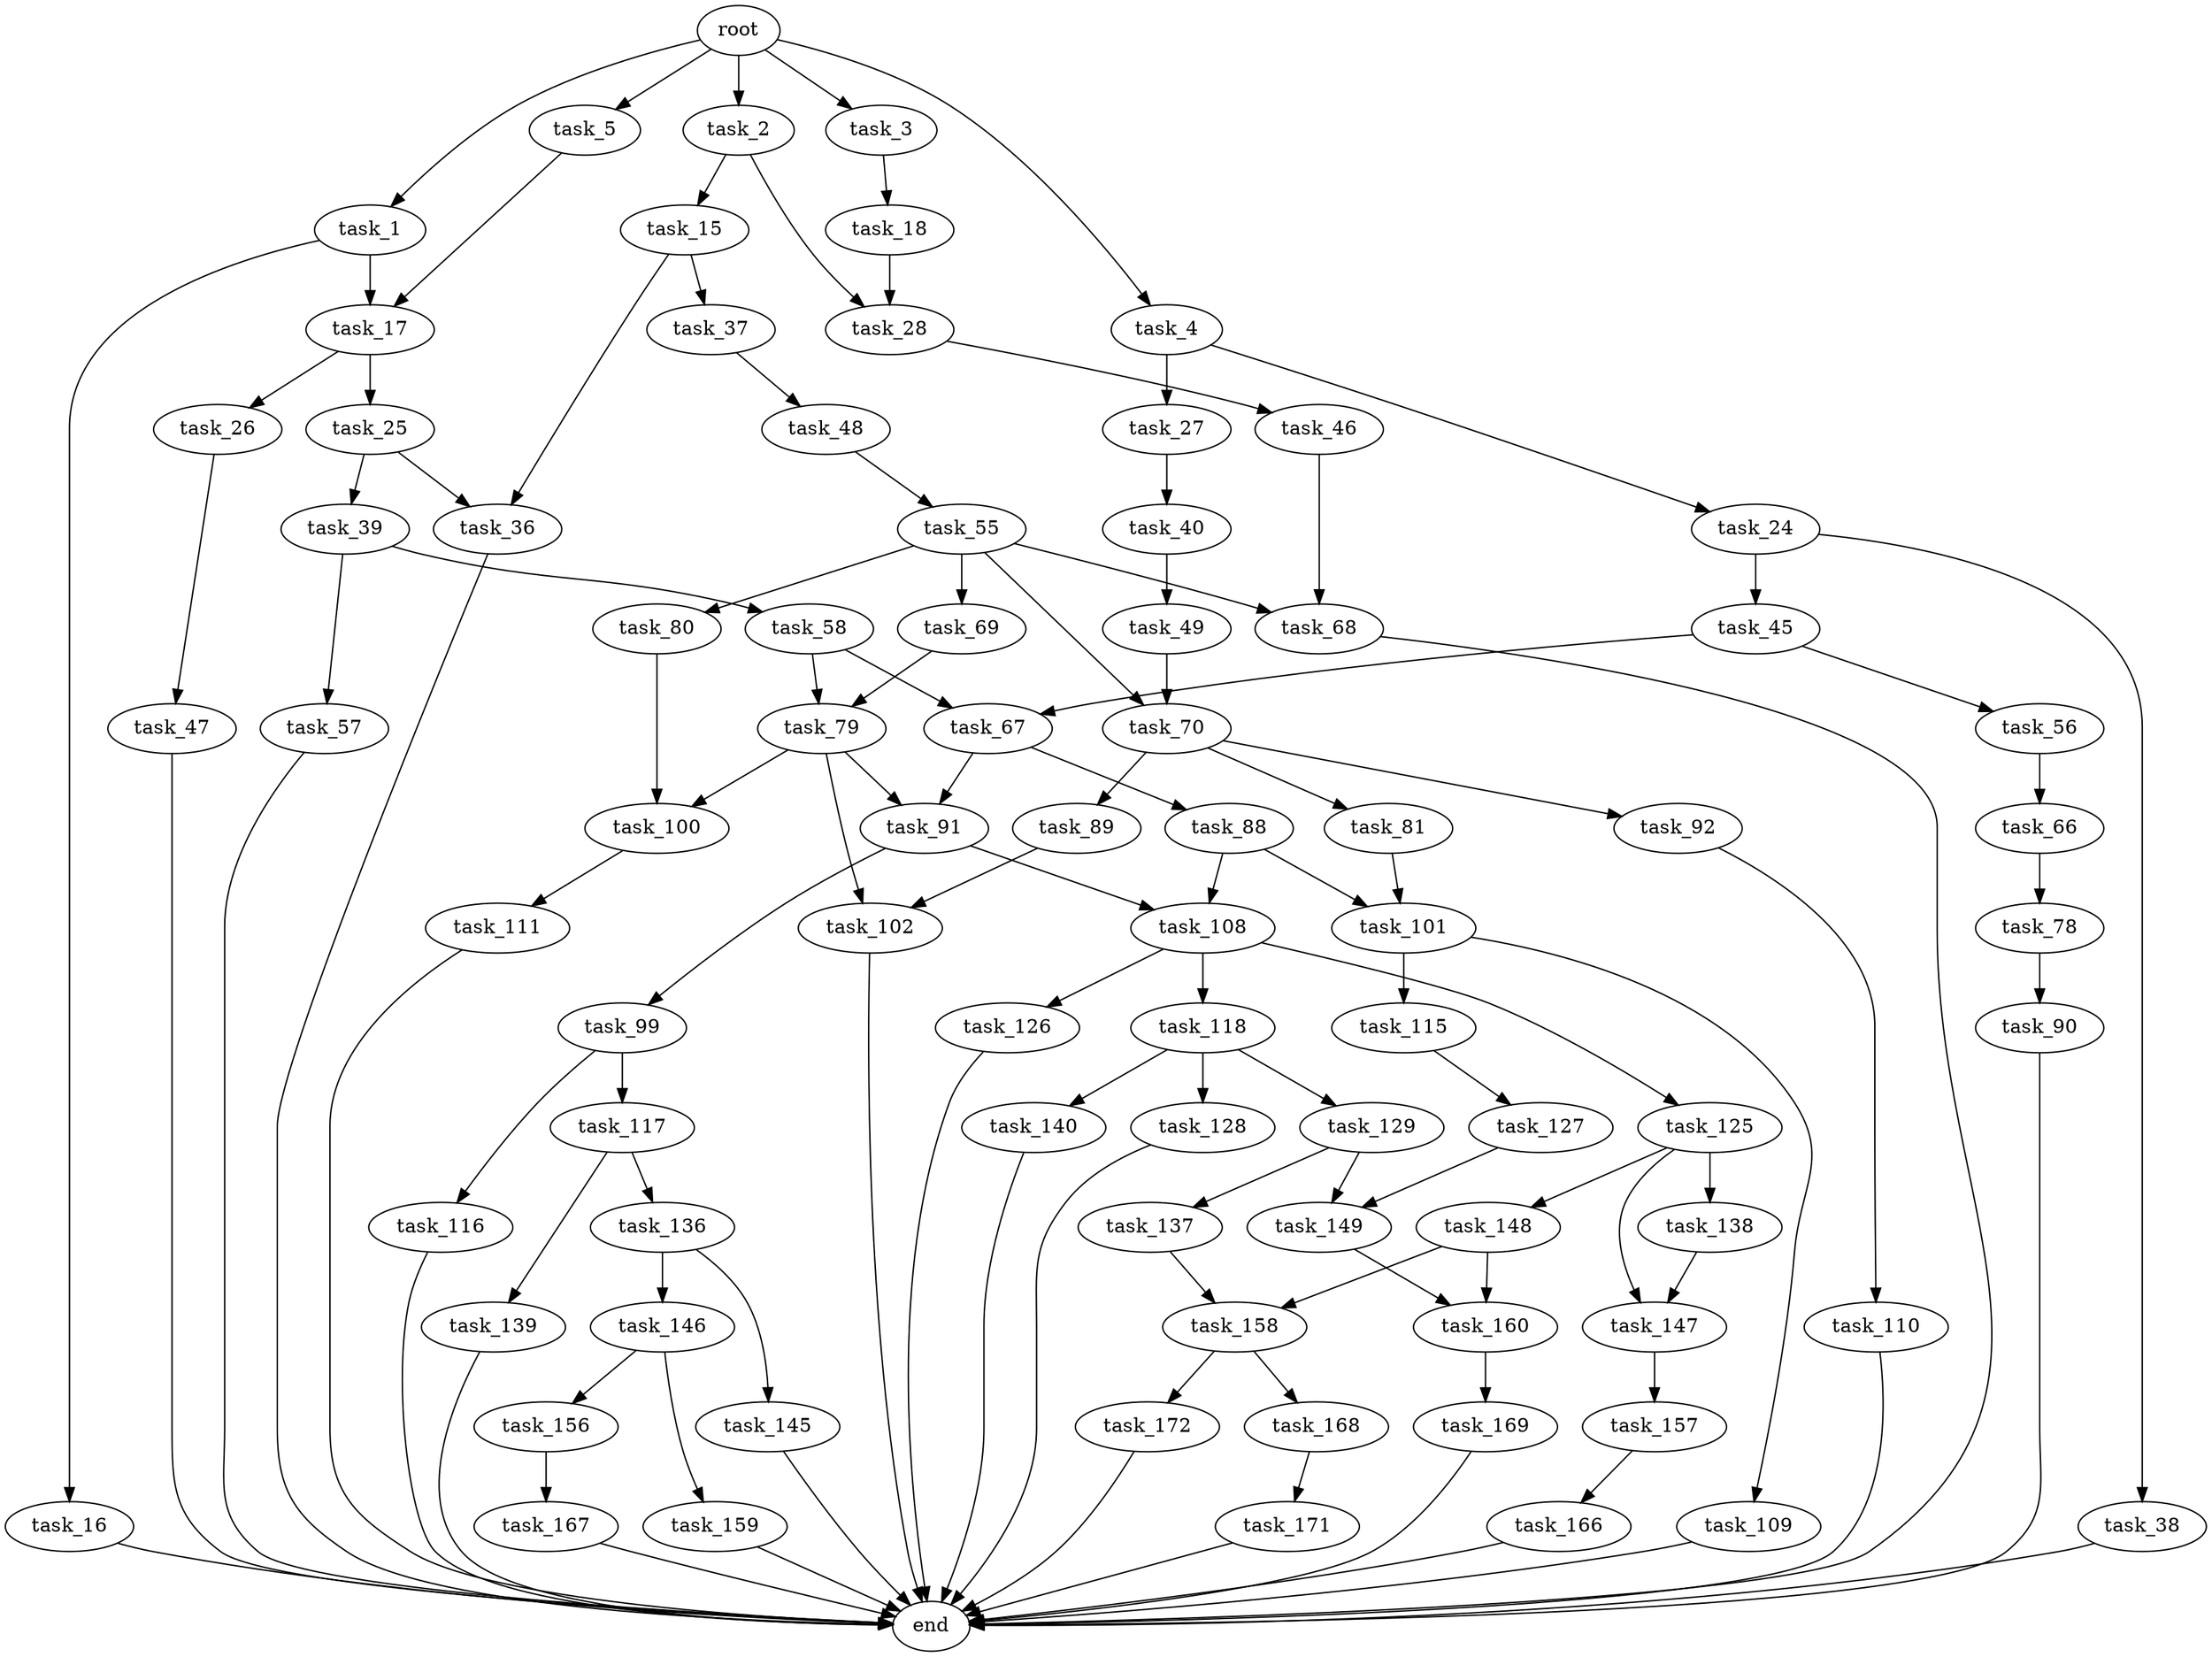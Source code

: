 digraph G {
  root [size="0.000000"];
  task_1 [size="606848677870.000000"];
  task_2 [size="174227913899.000000"];
  task_3 [size="782258764.000000"];
  task_4 [size="193584515949.000000"];
  task_5 [size="134217728000.000000"];
  task_15 [size="13076694410.000000"];
  task_16 [size="368293445632.000000"];
  task_17 [size="1202179102305.000000"];
  task_18 [size="28245522829.000000"];
  task_24 [size="17219354336.000000"];
  task_25 [size="73464549685.000000"];
  task_26 [size="59798781979.000000"];
  task_27 [size="340662478710.000000"];
  task_28 [size="27140861861.000000"];
  task_36 [size="5409271253.000000"];
  task_37 [size="68719476736.000000"];
  task_38 [size="779188379197.000000"];
  task_39 [size="3917689131.000000"];
  task_40 [size="782757789696.000000"];
  task_45 [size="231928233984.000000"];
  task_46 [size="28881625937.000000"];
  task_47 [size="536085714822.000000"];
  task_48 [size="983116813293.000000"];
  task_49 [size="150500875364.000000"];
  task_55 [size="368293445632.000000"];
  task_56 [size="29817571690.000000"];
  task_57 [size="410836160737.000000"];
  task_58 [size="420055533241.000000"];
  task_66 [size="24345742396.000000"];
  task_67 [size="570663502543.000000"];
  task_68 [size="428931002176.000000"];
  task_69 [size="28991029248.000000"];
  task_70 [size="4183708371.000000"];
  task_78 [size="368293445632.000000"];
  task_79 [size="1073741824000.000000"];
  task_80 [size="42856702945.000000"];
  task_81 [size="66360342477.000000"];
  task_88 [size="1073741824000.000000"];
  task_89 [size="1823241936.000000"];
  task_90 [size="68719476736.000000"];
  task_91 [size="1056673659.000000"];
  task_92 [size="549755813888.000000"];
  task_99 [size="134217728000.000000"];
  task_100 [size="3587614693.000000"];
  task_101 [size="46379157315.000000"];
  task_102 [size="368293445632.000000"];
  task_108 [size="17763905274.000000"];
  task_109 [size="621698879.000000"];
  task_110 [size="389907170982.000000"];
  task_111 [size="68719476736.000000"];
  task_115 [size="250936861388.000000"];
  task_116 [size="4488041746.000000"];
  task_117 [size="132110546154.000000"];
  task_118 [size="368293445632.000000"];
  task_125 [size="300769145467.000000"];
  task_126 [size="50914303100.000000"];
  task_127 [size="4254893451.000000"];
  task_128 [size="48865828958.000000"];
  task_129 [size="220950117484.000000"];
  task_136 [size="134217728000.000000"];
  task_137 [size="1073741824000.000000"];
  task_138 [size="1059613564884.000000"];
  task_139 [size="21258639706.000000"];
  task_140 [size="1073741824000.000000"];
  task_145 [size="1101315923.000000"];
  task_146 [size="26244108119.000000"];
  task_147 [size="7298623972.000000"];
  task_148 [size="16685087776.000000"];
  task_149 [size="17233865176.000000"];
  task_156 [size="36010753752.000000"];
  task_157 [size="231928233984.000000"];
  task_158 [size="204360623062.000000"];
  task_159 [size="1003112829867.000000"];
  task_160 [size="68719476736.000000"];
  task_166 [size="3510164319.000000"];
  task_167 [size="907969475.000000"];
  task_168 [size="62302751525.000000"];
  task_169 [size="139839517475.000000"];
  task_171 [size="7629915326.000000"];
  task_172 [size="728391198794.000000"];
  end [size="0.000000"];

  root -> task_1 [size="1.000000"];
  root -> task_2 [size="1.000000"];
  root -> task_3 [size="1.000000"];
  root -> task_4 [size="1.000000"];
  root -> task_5 [size="1.000000"];
  task_1 -> task_16 [size="536870912.000000"];
  task_1 -> task_17 [size="536870912.000000"];
  task_2 -> task_15 [size="209715200.000000"];
  task_2 -> task_28 [size="209715200.000000"];
  task_3 -> task_18 [size="33554432.000000"];
  task_4 -> task_24 [size="411041792.000000"];
  task_4 -> task_27 [size="411041792.000000"];
  task_5 -> task_17 [size="209715200.000000"];
  task_15 -> task_36 [size="209715200.000000"];
  task_15 -> task_37 [size="209715200.000000"];
  task_16 -> end [size="1.000000"];
  task_17 -> task_25 [size="838860800.000000"];
  task_17 -> task_26 [size="838860800.000000"];
  task_18 -> task_28 [size="33554432.000000"];
  task_24 -> task_38 [size="536870912.000000"];
  task_24 -> task_45 [size="536870912.000000"];
  task_25 -> task_36 [size="75497472.000000"];
  task_25 -> task_39 [size="75497472.000000"];
  task_26 -> task_47 [size="134217728.000000"];
  task_27 -> task_40 [size="679477248.000000"];
  task_28 -> task_46 [size="679477248.000000"];
  task_36 -> end [size="1.000000"];
  task_37 -> task_48 [size="134217728.000000"];
  task_38 -> end [size="1.000000"];
  task_39 -> task_57 [size="75497472.000000"];
  task_39 -> task_58 [size="75497472.000000"];
  task_40 -> task_49 [size="679477248.000000"];
  task_45 -> task_56 [size="301989888.000000"];
  task_45 -> task_67 [size="301989888.000000"];
  task_46 -> task_68 [size="838860800.000000"];
  task_47 -> end [size="1.000000"];
  task_48 -> task_55 [size="838860800.000000"];
  task_49 -> task_70 [size="301989888.000000"];
  task_55 -> task_68 [size="411041792.000000"];
  task_55 -> task_69 [size="411041792.000000"];
  task_55 -> task_70 [size="411041792.000000"];
  task_55 -> task_80 [size="411041792.000000"];
  task_56 -> task_66 [size="536870912.000000"];
  task_57 -> end [size="1.000000"];
  task_58 -> task_67 [size="838860800.000000"];
  task_58 -> task_79 [size="838860800.000000"];
  task_66 -> task_78 [size="411041792.000000"];
  task_67 -> task_88 [size="536870912.000000"];
  task_67 -> task_91 [size="536870912.000000"];
  task_68 -> end [size="1.000000"];
  task_69 -> task_79 [size="75497472.000000"];
  task_70 -> task_81 [size="75497472.000000"];
  task_70 -> task_89 [size="75497472.000000"];
  task_70 -> task_92 [size="75497472.000000"];
  task_78 -> task_90 [size="411041792.000000"];
  task_79 -> task_91 [size="838860800.000000"];
  task_79 -> task_100 [size="838860800.000000"];
  task_79 -> task_102 [size="838860800.000000"];
  task_80 -> task_100 [size="33554432.000000"];
  task_81 -> task_101 [size="75497472.000000"];
  task_88 -> task_101 [size="838860800.000000"];
  task_88 -> task_108 [size="838860800.000000"];
  task_89 -> task_102 [size="75497472.000000"];
  task_90 -> end [size="1.000000"];
  task_91 -> task_99 [size="75497472.000000"];
  task_91 -> task_108 [size="75497472.000000"];
  task_92 -> task_110 [size="536870912.000000"];
  task_99 -> task_116 [size="209715200.000000"];
  task_99 -> task_117 [size="209715200.000000"];
  task_100 -> task_111 [size="75497472.000000"];
  task_101 -> task_109 [size="75497472.000000"];
  task_101 -> task_115 [size="75497472.000000"];
  task_102 -> end [size="1.000000"];
  task_108 -> task_118 [size="411041792.000000"];
  task_108 -> task_125 [size="411041792.000000"];
  task_108 -> task_126 [size="411041792.000000"];
  task_109 -> end [size="1.000000"];
  task_110 -> end [size="1.000000"];
  task_111 -> end [size="1.000000"];
  task_115 -> task_127 [size="209715200.000000"];
  task_116 -> end [size="1.000000"];
  task_117 -> task_136 [size="134217728.000000"];
  task_117 -> task_139 [size="134217728.000000"];
  task_118 -> task_128 [size="411041792.000000"];
  task_118 -> task_129 [size="411041792.000000"];
  task_118 -> task_140 [size="411041792.000000"];
  task_125 -> task_138 [size="838860800.000000"];
  task_125 -> task_147 [size="838860800.000000"];
  task_125 -> task_148 [size="838860800.000000"];
  task_126 -> end [size="1.000000"];
  task_127 -> task_149 [size="75497472.000000"];
  task_128 -> end [size="1.000000"];
  task_129 -> task_137 [size="536870912.000000"];
  task_129 -> task_149 [size="536870912.000000"];
  task_136 -> task_145 [size="209715200.000000"];
  task_136 -> task_146 [size="209715200.000000"];
  task_137 -> task_158 [size="838860800.000000"];
  task_138 -> task_147 [size="838860800.000000"];
  task_139 -> end [size="1.000000"];
  task_140 -> end [size="1.000000"];
  task_145 -> end [size="1.000000"];
  task_146 -> task_156 [size="411041792.000000"];
  task_146 -> task_159 [size="411041792.000000"];
  task_147 -> task_157 [size="301989888.000000"];
  task_148 -> task_158 [size="536870912.000000"];
  task_148 -> task_160 [size="536870912.000000"];
  task_149 -> task_160 [size="33554432.000000"];
  task_156 -> task_167 [size="679477248.000000"];
  task_157 -> task_166 [size="301989888.000000"];
  task_158 -> task_168 [size="134217728.000000"];
  task_158 -> task_172 [size="134217728.000000"];
  task_159 -> end [size="1.000000"];
  task_160 -> task_169 [size="134217728.000000"];
  task_166 -> end [size="1.000000"];
  task_167 -> end [size="1.000000"];
  task_168 -> task_171 [size="209715200.000000"];
  task_169 -> end [size="1.000000"];
  task_171 -> end [size="1.000000"];
  task_172 -> end [size="1.000000"];
}

